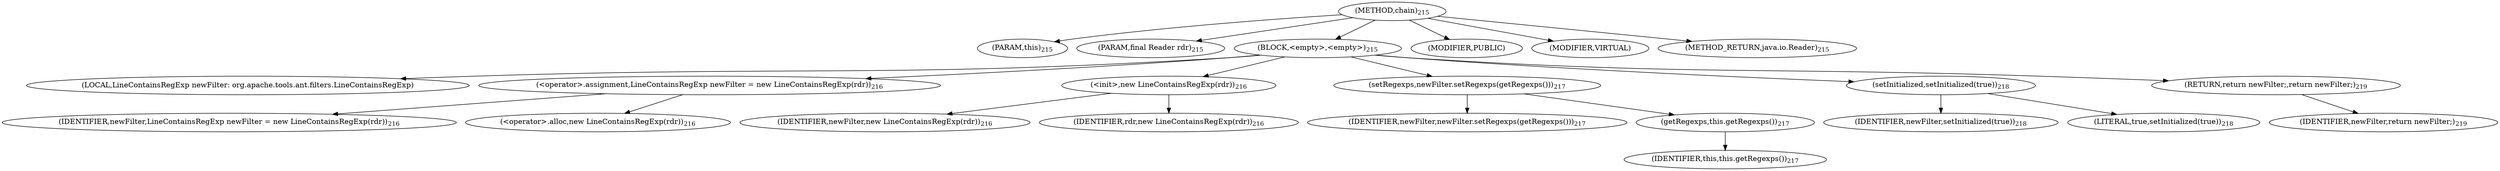 digraph "chain" {  
"244" [label = <(METHOD,chain)<SUB>215</SUB>> ]
"21" [label = <(PARAM,this)<SUB>215</SUB>> ]
"245" [label = <(PARAM,final Reader rdr)<SUB>215</SUB>> ]
"246" [label = <(BLOCK,&lt;empty&gt;,&lt;empty&gt;)<SUB>215</SUB>> ]
"19" [label = <(LOCAL,LineContainsRegExp newFilter: org.apache.tools.ant.filters.LineContainsRegExp)> ]
"247" [label = <(&lt;operator&gt;.assignment,LineContainsRegExp newFilter = new LineContainsRegExp(rdr))<SUB>216</SUB>> ]
"248" [label = <(IDENTIFIER,newFilter,LineContainsRegExp newFilter = new LineContainsRegExp(rdr))<SUB>216</SUB>> ]
"249" [label = <(&lt;operator&gt;.alloc,new LineContainsRegExp(rdr))<SUB>216</SUB>> ]
"250" [label = <(&lt;init&gt;,new LineContainsRegExp(rdr))<SUB>216</SUB>> ]
"18" [label = <(IDENTIFIER,newFilter,new LineContainsRegExp(rdr))<SUB>216</SUB>> ]
"251" [label = <(IDENTIFIER,rdr,new LineContainsRegExp(rdr))<SUB>216</SUB>> ]
"252" [label = <(setRegexps,newFilter.setRegexps(getRegexps()))<SUB>217</SUB>> ]
"253" [label = <(IDENTIFIER,newFilter,newFilter.setRegexps(getRegexps()))<SUB>217</SUB>> ]
"254" [label = <(getRegexps,this.getRegexps())<SUB>217</SUB>> ]
"20" [label = <(IDENTIFIER,this,this.getRegexps())<SUB>217</SUB>> ]
"255" [label = <(setInitialized,setInitialized(true))<SUB>218</SUB>> ]
"256" [label = <(IDENTIFIER,newFilter,setInitialized(true))<SUB>218</SUB>> ]
"257" [label = <(LITERAL,true,setInitialized(true))<SUB>218</SUB>> ]
"258" [label = <(RETURN,return newFilter;,return newFilter;)<SUB>219</SUB>> ]
"259" [label = <(IDENTIFIER,newFilter,return newFilter;)<SUB>219</SUB>> ]
"260" [label = <(MODIFIER,PUBLIC)> ]
"261" [label = <(MODIFIER,VIRTUAL)> ]
"262" [label = <(METHOD_RETURN,java.io.Reader)<SUB>215</SUB>> ]
  "244" -> "21" 
  "244" -> "245" 
  "244" -> "246" 
  "244" -> "260" 
  "244" -> "261" 
  "244" -> "262" 
  "246" -> "19" 
  "246" -> "247" 
  "246" -> "250" 
  "246" -> "252" 
  "246" -> "255" 
  "246" -> "258" 
  "247" -> "248" 
  "247" -> "249" 
  "250" -> "18" 
  "250" -> "251" 
  "252" -> "253" 
  "252" -> "254" 
  "254" -> "20" 
  "255" -> "256" 
  "255" -> "257" 
  "258" -> "259" 
}
